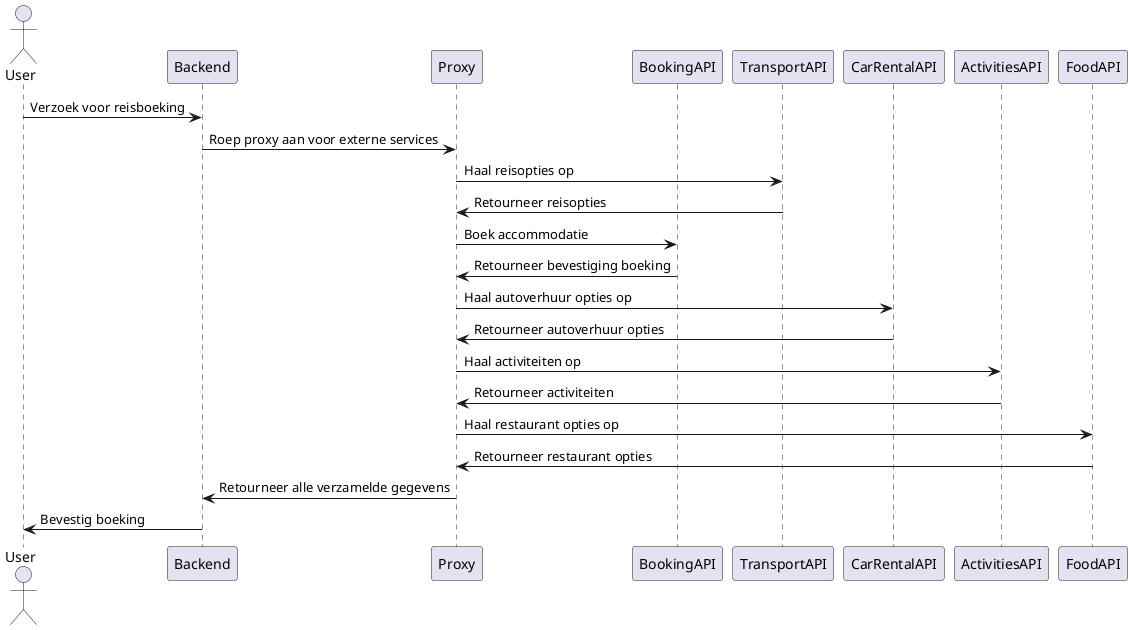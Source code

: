 @startuml
actor User

participant "Backend" as Backend
participant "Proxy" as Proxy
participant "BookingAPI" as BookingAPI
participant "TransportAPI" as TransportAPI
participant "CarRentalAPI" as CarRentalAPI
participant "ActivitiesAPI" as ActivitiesAPI
participant "FoodAPI" as FoodAPI

User -> Backend : Verzoek voor reisboeking
Backend -> Proxy : Roep proxy aan voor externe services
Proxy -> TransportAPI : Haal reisopties op
TransportAPI -> Proxy : Retourneer reisopties
Proxy -> BookingAPI : Boek accommodatie
BookingAPI -> Proxy : Retourneer bevestiging boeking
Proxy -> CarRentalAPI : Haal autoverhuur opties op
CarRentalAPI -> Proxy : Retourneer autoverhuur opties
Proxy -> ActivitiesAPI : Haal activiteiten op
ActivitiesAPI -> Proxy : Retourneer activiteiten
Proxy -> FoodAPI : Haal restaurant opties op
FoodAPI -> Proxy : Retourneer restaurant opties
Proxy -> Backend : Retourneer alle verzamelde gegevens
Backend -> User : Bevestig boeking

@enduml

